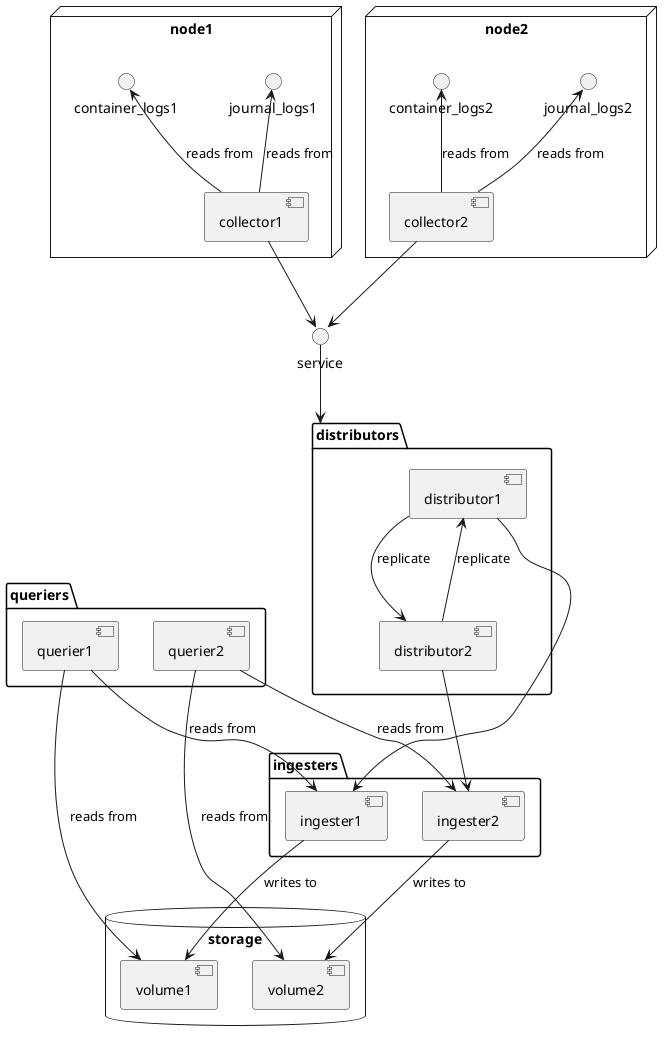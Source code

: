 @startuml

node "node1" {
    journal_logs1 <-- [collector1] : reads from
    container_logs1 <-- [collector1] : reads from
}

node "node2" {
    journal_logs2 <-- [collector2] : reads from
    container_logs2 <-- [collector2] : reads from
}

package "distributors" {
    [distributor1]
    [distributor2]
}

package "ingesters" {
    [ingester1]
    [ingester2]
}

database "storage" {
    [volume1]
    [volume2]
}

package "queriers" {
    [querier1]
    [querier2]
}

collector1 --> service
collector2 --> service

service --> distributors

distributor1 --> distributor2 : replicate
distributor2 --> distributor1 : replicate

distributor1 --> ingester1
distributor2 --> ingester2

ingester1 --> volume1 : writes to
ingester2 --> volume2 : writes to

querier1 --> ingester1 : reads from
querier1 --> volume1 : reads from
querier2 --> ingester2 : reads from
querier2 --> volume2 : reads from

@enduml
